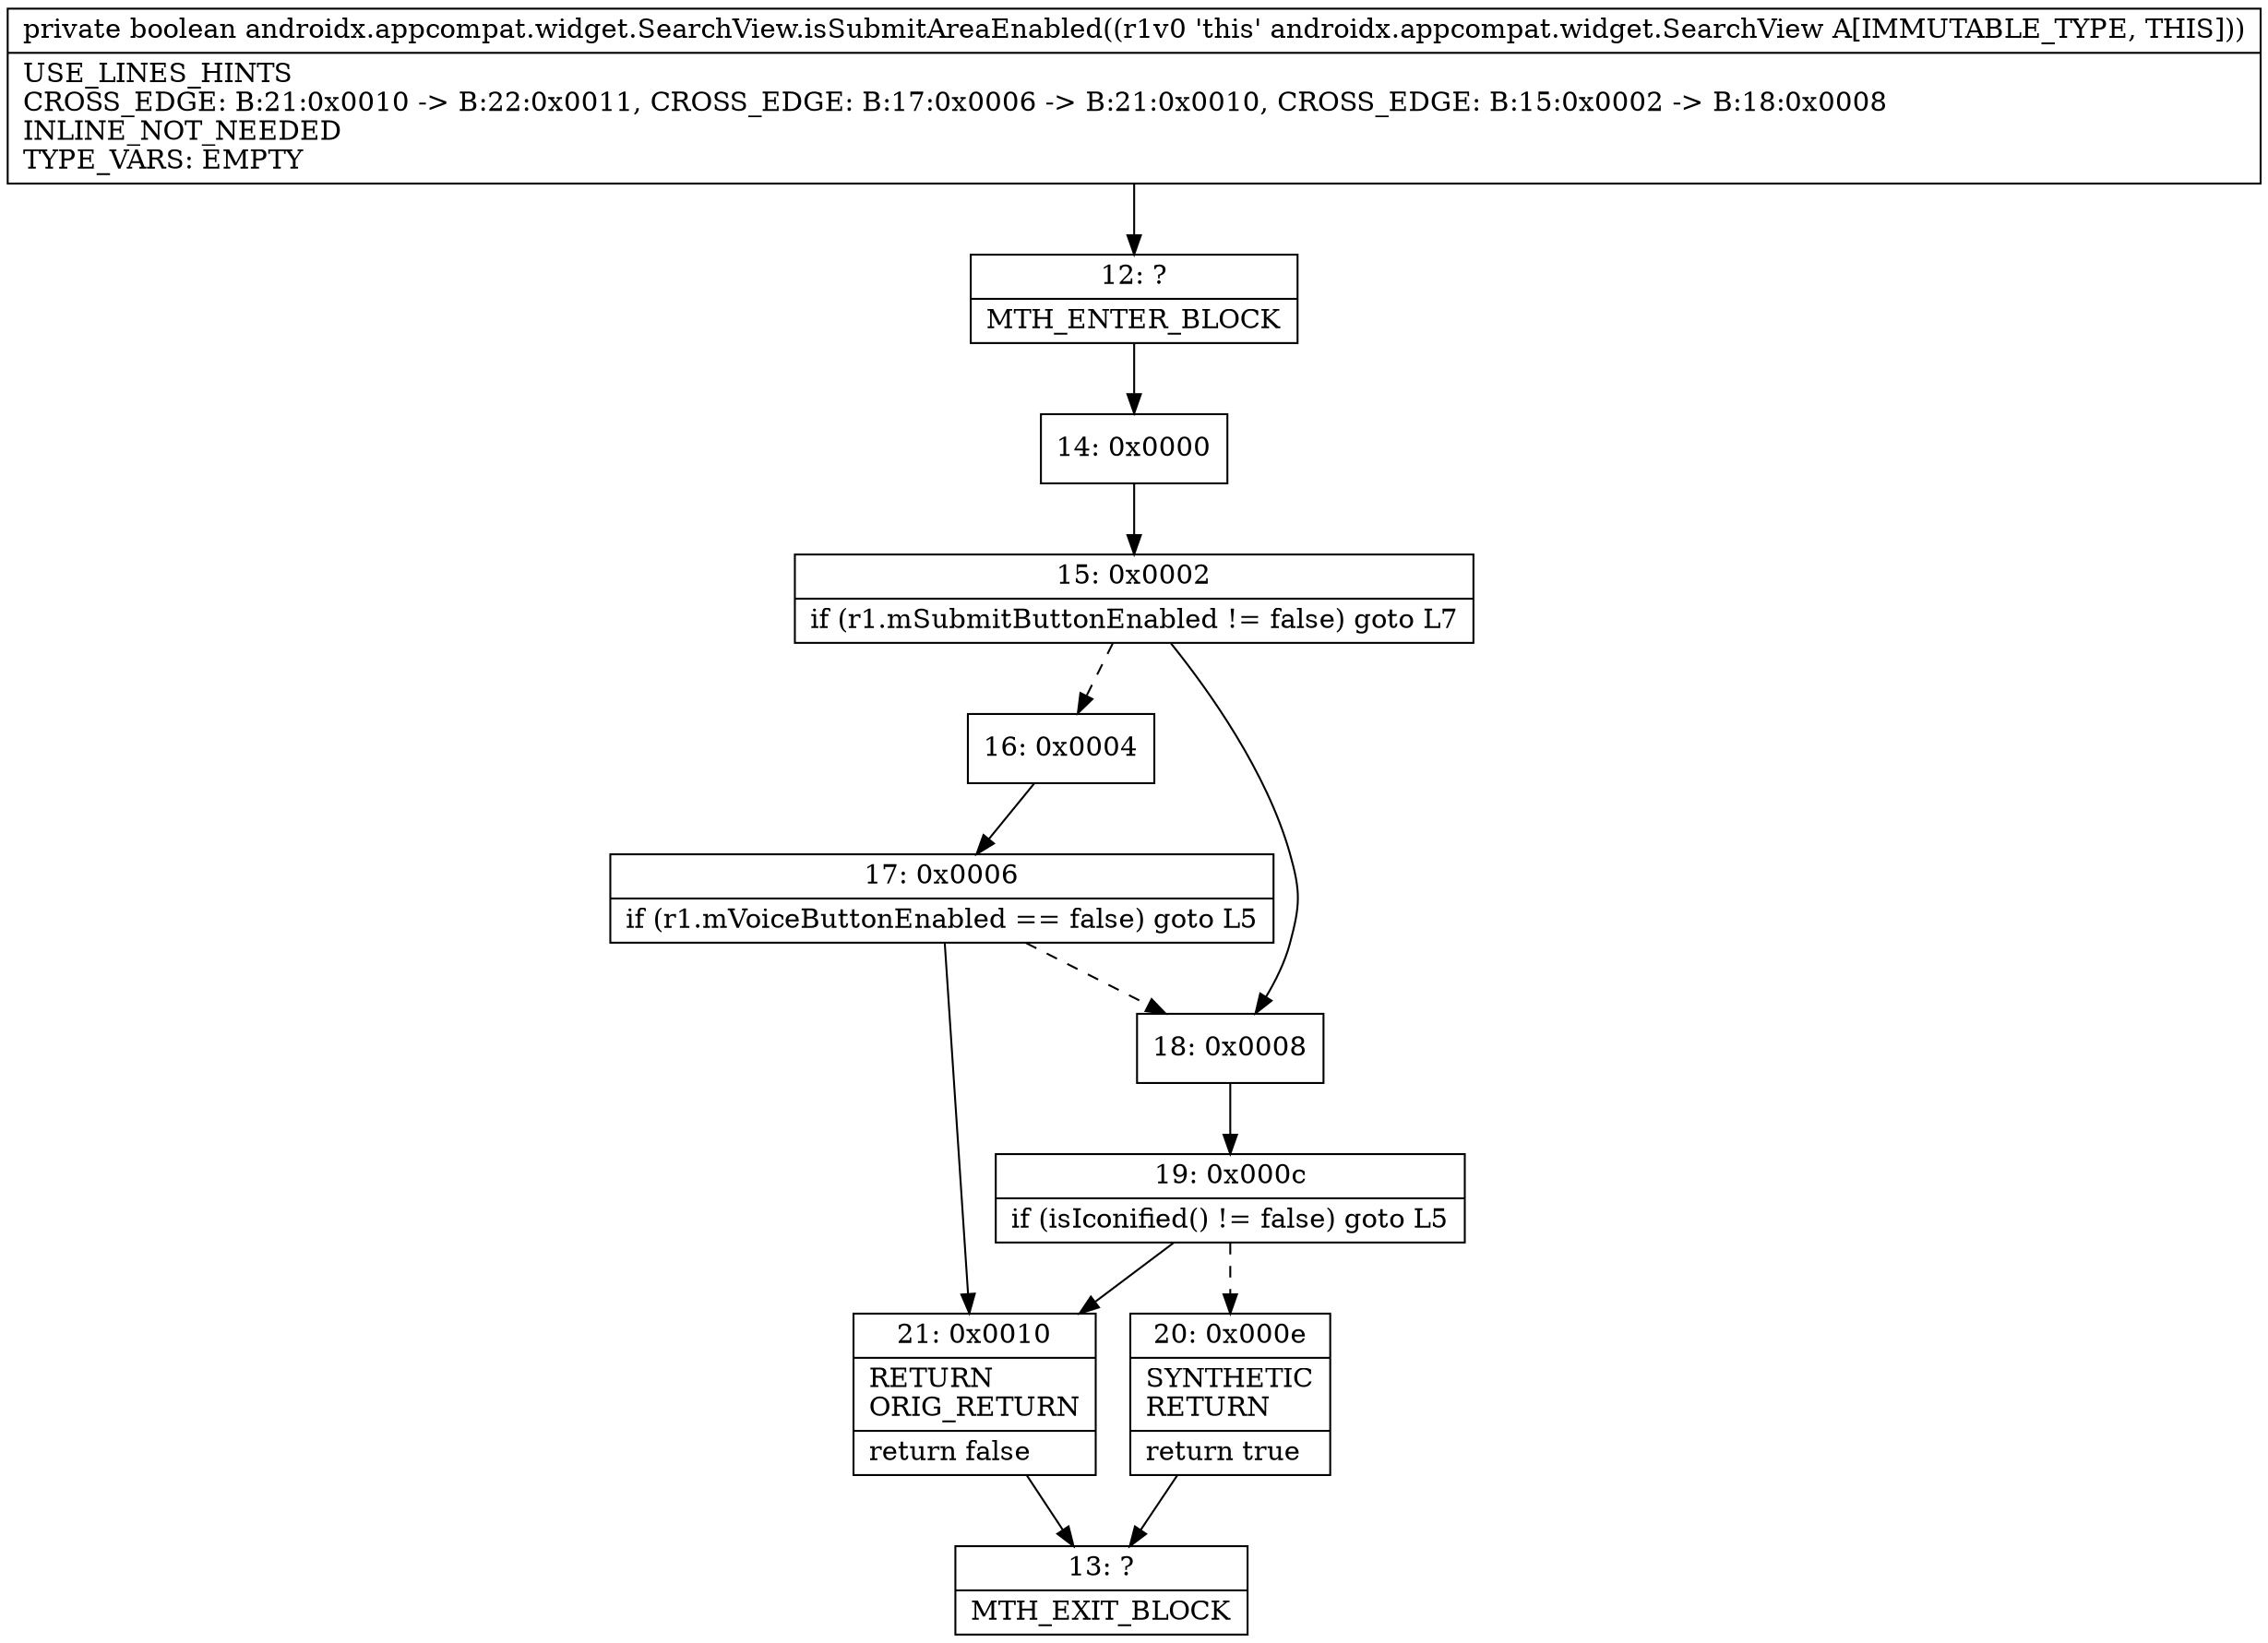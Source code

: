 digraph "CFG forandroidx.appcompat.widget.SearchView.isSubmitAreaEnabled()Z" {
Node_12 [shape=record,label="{12\:\ ?|MTH_ENTER_BLOCK\l}"];
Node_14 [shape=record,label="{14\:\ 0x0000}"];
Node_15 [shape=record,label="{15\:\ 0x0002|if (r1.mSubmitButtonEnabled != false) goto L7\l}"];
Node_16 [shape=record,label="{16\:\ 0x0004}"];
Node_17 [shape=record,label="{17\:\ 0x0006|if (r1.mVoiceButtonEnabled == false) goto L5\l}"];
Node_21 [shape=record,label="{21\:\ 0x0010|RETURN\lORIG_RETURN\l|return false\l}"];
Node_13 [shape=record,label="{13\:\ ?|MTH_EXIT_BLOCK\l}"];
Node_18 [shape=record,label="{18\:\ 0x0008}"];
Node_19 [shape=record,label="{19\:\ 0x000c|if (isIconified() != false) goto L5\l}"];
Node_20 [shape=record,label="{20\:\ 0x000e|SYNTHETIC\lRETURN\l|return true\l}"];
MethodNode[shape=record,label="{private boolean androidx.appcompat.widget.SearchView.isSubmitAreaEnabled((r1v0 'this' androidx.appcompat.widget.SearchView A[IMMUTABLE_TYPE, THIS]))  | USE_LINES_HINTS\lCROSS_EDGE: B:21:0x0010 \-\> B:22:0x0011, CROSS_EDGE: B:17:0x0006 \-\> B:21:0x0010, CROSS_EDGE: B:15:0x0002 \-\> B:18:0x0008\lINLINE_NOT_NEEDED\lTYPE_VARS: EMPTY\l}"];
MethodNode -> Node_12;Node_12 -> Node_14;
Node_14 -> Node_15;
Node_15 -> Node_16[style=dashed];
Node_15 -> Node_18;
Node_16 -> Node_17;
Node_17 -> Node_18[style=dashed];
Node_17 -> Node_21;
Node_21 -> Node_13;
Node_18 -> Node_19;
Node_19 -> Node_20[style=dashed];
Node_19 -> Node_21;
Node_20 -> Node_13;
}

